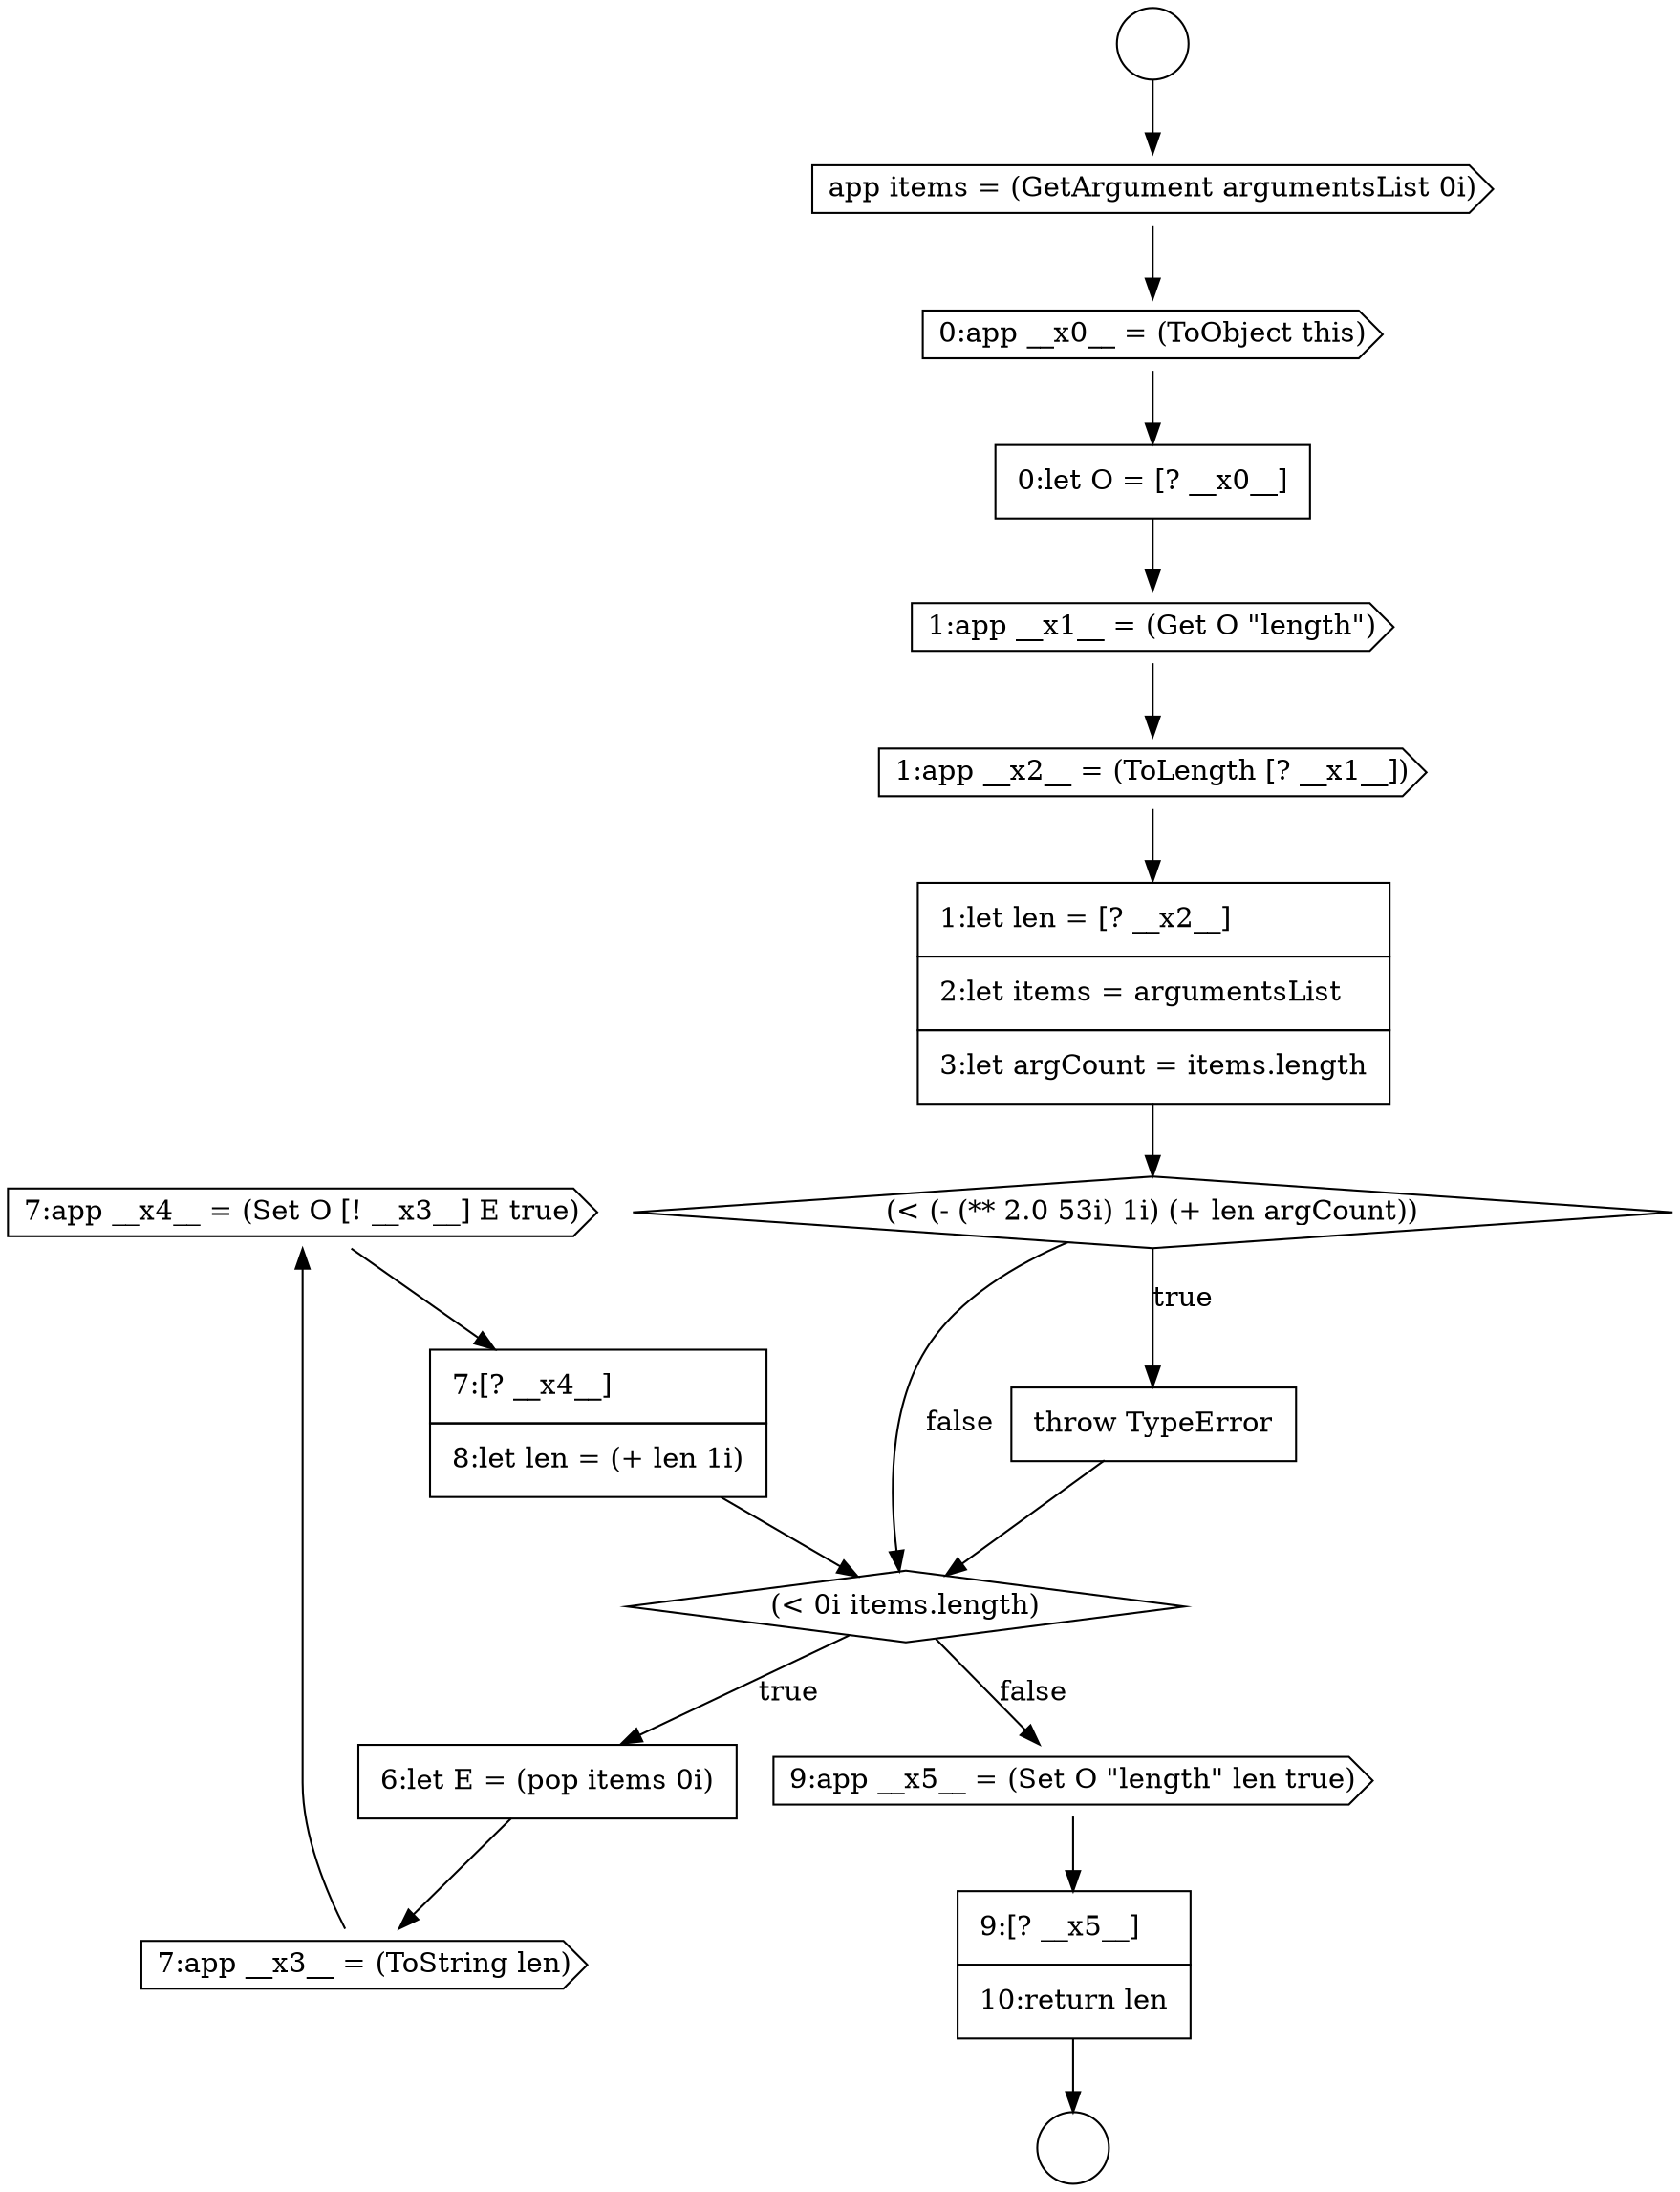 digraph {
  node14506 [shape=cds, label=<<font color="black">7:app __x4__ = (Set O [! __x3__] E true)</font>> color="black" fillcolor="white" style=filled]
  node14501 [shape=diamond, label=<<font color="black">(&lt; (- (** 2.0 53i) 1i) (+ len argCount))</font>> color="black" fillcolor="white" style=filled]
  node14505 [shape=cds, label=<<font color="black">7:app __x3__ = (ToString len)</font>> color="black" fillcolor="white" style=filled]
  node14497 [shape=none, margin=0, label=<<font color="black">
    <table border="0" cellborder="1" cellspacing="0" cellpadding="10">
      <tr><td align="left">0:let O = [? __x0__]</td></tr>
    </table>
  </font>> color="black" fillcolor="white" style=filled]
  node14493 [shape=circle label=" " color="black" fillcolor="white" style=filled]
  node14498 [shape=cds, label=<<font color="black">1:app __x1__ = (Get O &quot;length&quot;)</font>> color="black" fillcolor="white" style=filled]
  node14503 [shape=diamond, label=<<font color="black">(&lt; 0i items.length)</font>> color="black" fillcolor="white" style=filled]
  node14495 [shape=cds, label=<<font color="black">app items = (GetArgument argumentsList 0i)</font>> color="black" fillcolor="white" style=filled]
  node14500 [shape=none, margin=0, label=<<font color="black">
    <table border="0" cellborder="1" cellspacing="0" cellpadding="10">
      <tr><td align="left">1:let len = [? __x2__]</td></tr>
      <tr><td align="left">2:let items = argumentsList</td></tr>
      <tr><td align="left">3:let argCount = items.length</td></tr>
    </table>
  </font>> color="black" fillcolor="white" style=filled]
  node14509 [shape=none, margin=0, label=<<font color="black">
    <table border="0" cellborder="1" cellspacing="0" cellpadding="10">
      <tr><td align="left">9:[? __x5__]</td></tr>
      <tr><td align="left">10:return len</td></tr>
    </table>
  </font>> color="black" fillcolor="white" style=filled]
  node14494 [shape=circle label=" " color="black" fillcolor="white" style=filled]
  node14508 [shape=cds, label=<<font color="black">9:app __x5__ = (Set O &quot;length&quot; len true)</font>> color="black" fillcolor="white" style=filled]
  node14502 [shape=none, margin=0, label=<<font color="black">
    <table border="0" cellborder="1" cellspacing="0" cellpadding="10">
      <tr><td align="left">throw TypeError</td></tr>
    </table>
  </font>> color="black" fillcolor="white" style=filled]
  node14507 [shape=none, margin=0, label=<<font color="black">
    <table border="0" cellborder="1" cellspacing="0" cellpadding="10">
      <tr><td align="left">7:[? __x4__]</td></tr>
      <tr><td align="left">8:let len = (+ len 1i)</td></tr>
    </table>
  </font>> color="black" fillcolor="white" style=filled]
  node14496 [shape=cds, label=<<font color="black">0:app __x0__ = (ToObject this)</font>> color="black" fillcolor="white" style=filled]
  node14499 [shape=cds, label=<<font color="black">1:app __x2__ = (ToLength [? __x1__])</font>> color="black" fillcolor="white" style=filled]
  node14504 [shape=none, margin=0, label=<<font color="black">
    <table border="0" cellborder="1" cellspacing="0" cellpadding="10">
      <tr><td align="left">6:let E = (pop items 0i)</td></tr>
    </table>
  </font>> color="black" fillcolor="white" style=filled]
  node14500 -> node14501 [ color="black"]
  node14499 -> node14500 [ color="black"]
  node14495 -> node14496 [ color="black"]
  node14493 -> node14495 [ color="black"]
  node14504 -> node14505 [ color="black"]
  node14497 -> node14498 [ color="black"]
  node14506 -> node14507 [ color="black"]
  node14505 -> node14506 [ color="black"]
  node14502 -> node14503 [ color="black"]
  node14503 -> node14504 [label=<<font color="black">true</font>> color="black"]
  node14503 -> node14508 [label=<<font color="black">false</font>> color="black"]
  node14507 -> node14503 [ color="black"]
  node14508 -> node14509 [ color="black"]
  node14501 -> node14502 [label=<<font color="black">true</font>> color="black"]
  node14501 -> node14503 [label=<<font color="black">false</font>> color="black"]
  node14496 -> node14497 [ color="black"]
  node14498 -> node14499 [ color="black"]
  node14509 -> node14494 [ color="black"]
}

